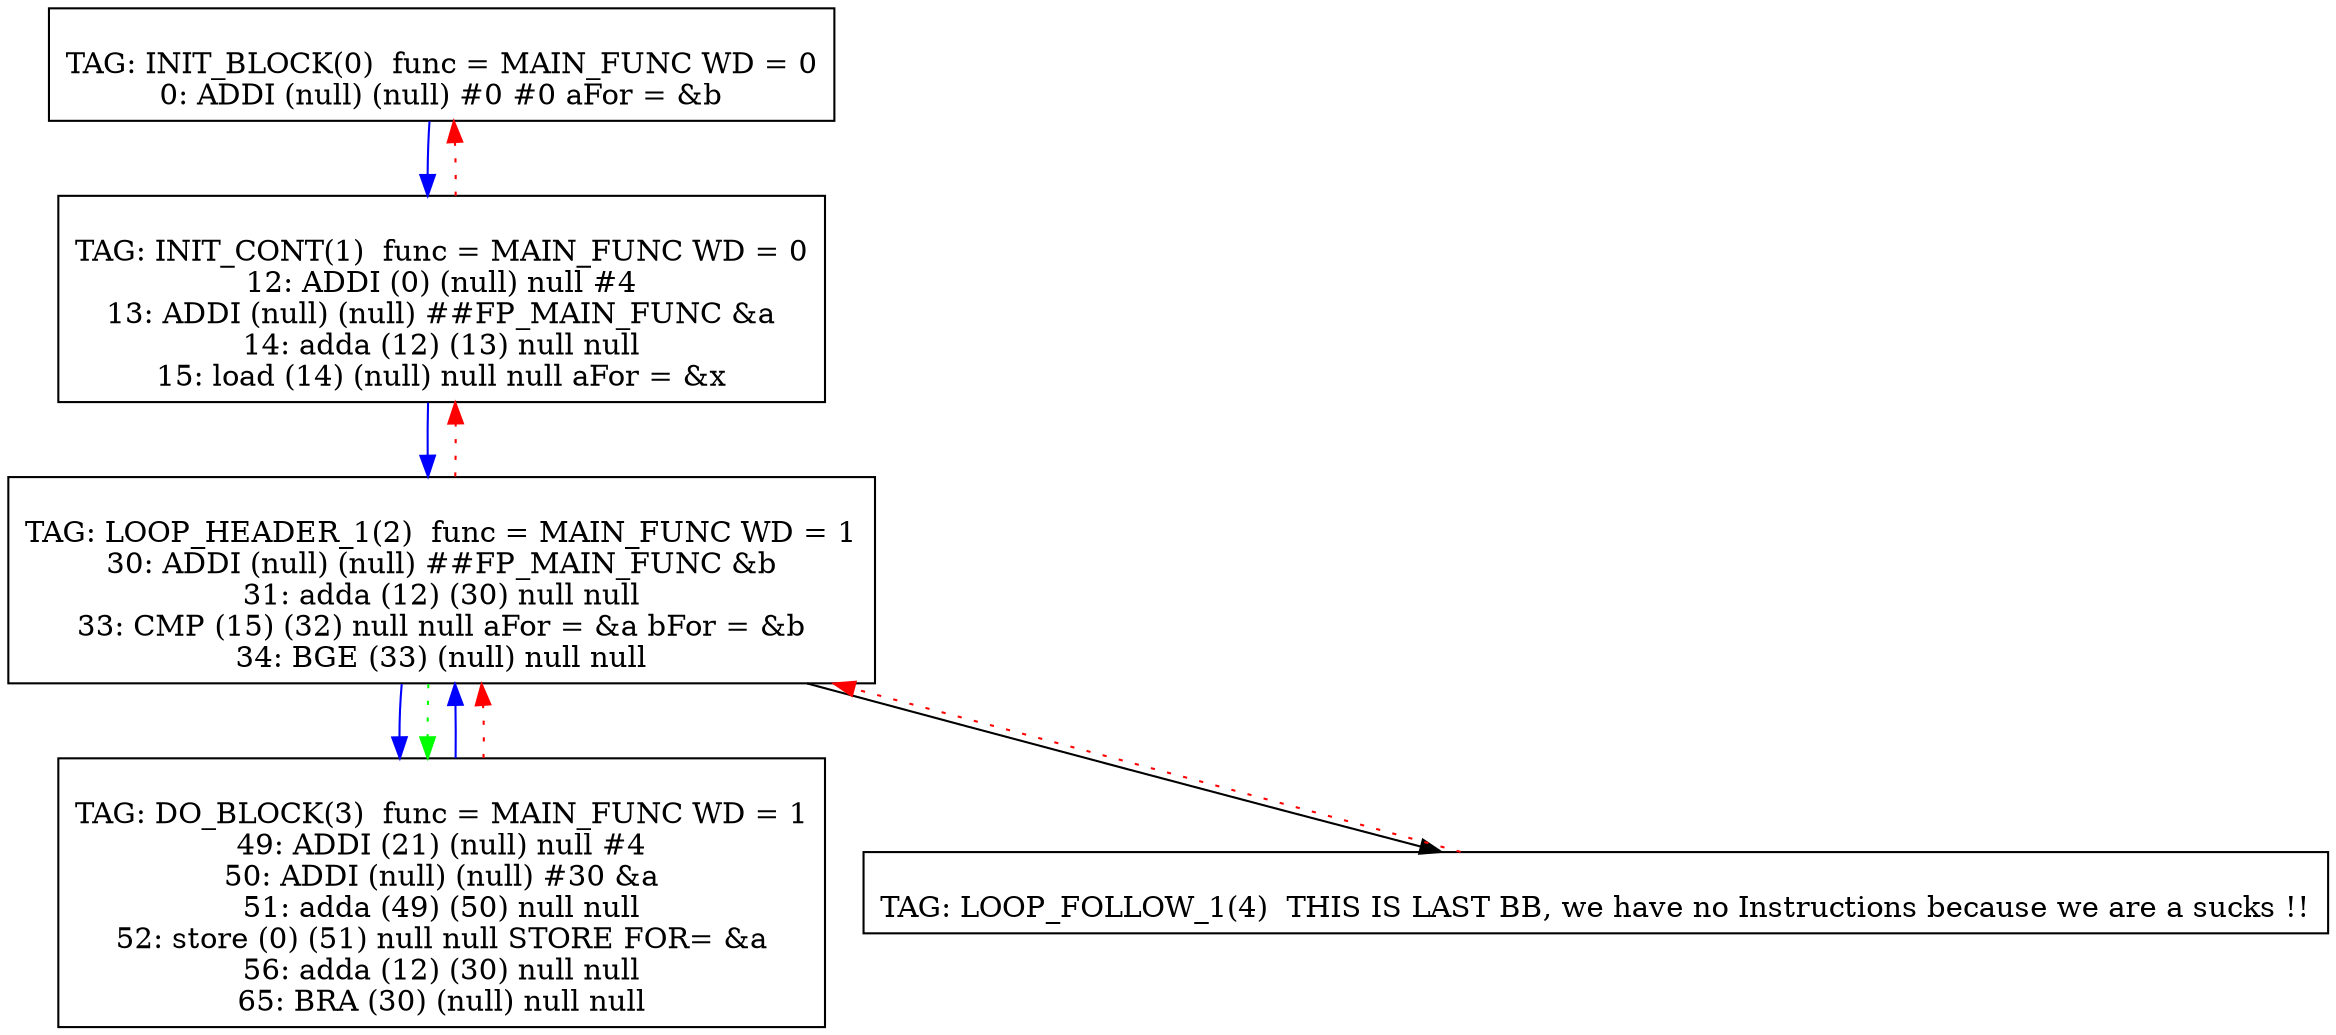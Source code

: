 digraph {
0[label="
TAG: INIT_BLOCK(0)  func = MAIN_FUNC WD = 0
0: ADDI (null) (null) #0 #0 aFor = &b
"];
0[shape=box];
0 -> 1[color=blue]
1[label="
TAG: INIT_CONT(1)  func = MAIN_FUNC WD = 0
12: ADDI (0) (null) null #4
13: ADDI (null) (null) ##FP_MAIN_FUNC &a
14: adda (12) (13) null null
15: load (14) (null) null null aFor = &x
"];
1[shape=box];
1 -> 2[color=blue]
1 -> 0[color=red][style=dotted]
2[label="
TAG: LOOP_HEADER_1(2)  func = MAIN_FUNC WD = 1
30: ADDI (null) (null) ##FP_MAIN_FUNC &b
31: adda (12) (30) null null
33: CMP (15) (32) null null aFor = &a bFor = &b
34: BGE (33) (null) null null
"];
2[shape=box];
2 -> 3[color=blue]
2 -> 4[color=black]
2 -> 1[color=red][style=dotted]
2 -> 3[color=green][style=dotted]
3[label="
TAG: DO_BLOCK(3)  func = MAIN_FUNC WD = 1
49: ADDI (21) (null) null #4
50: ADDI (null) (null) #30 &a
51: adda (49) (50) null null
52: store (0) (51) null null STORE FOR= &a
56: adda (12) (30) null null
65: BRA (30) (null) null null
"];
3[shape=box];
3 -> 2[color=blue]
3 -> 2[color=red][style=dotted]
4[label="
TAG: LOOP_FOLLOW_1(4)  THIS IS LAST BB, we have no Instructions because we are a sucks !!
"];
4[shape=box];
4 -> 2[color=red][style=dotted]
}